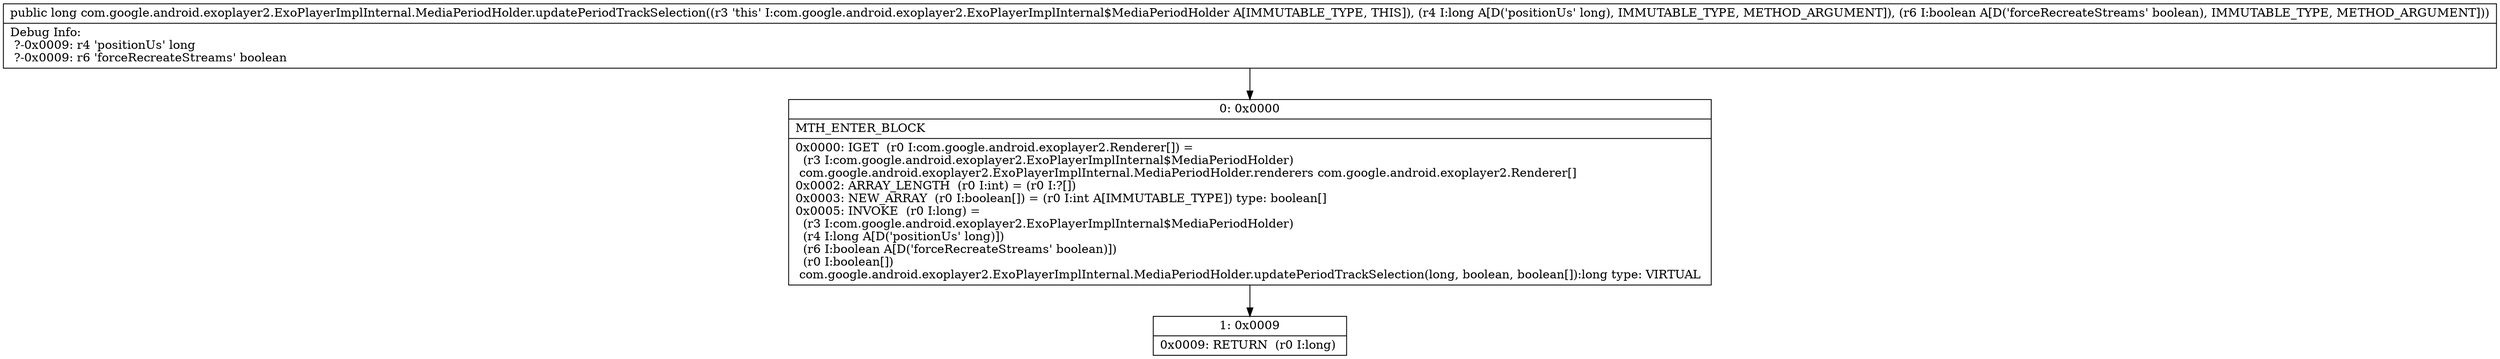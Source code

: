 digraph "CFG forcom.google.android.exoplayer2.ExoPlayerImplInternal.MediaPeriodHolder.updatePeriodTrackSelection(JZ)J" {
Node_0 [shape=record,label="{0\:\ 0x0000|MTH_ENTER_BLOCK\l|0x0000: IGET  (r0 I:com.google.android.exoplayer2.Renderer[]) = \l  (r3 I:com.google.android.exoplayer2.ExoPlayerImplInternal$MediaPeriodHolder)\l com.google.android.exoplayer2.ExoPlayerImplInternal.MediaPeriodHolder.renderers com.google.android.exoplayer2.Renderer[] \l0x0002: ARRAY_LENGTH  (r0 I:int) = (r0 I:?[]) \l0x0003: NEW_ARRAY  (r0 I:boolean[]) = (r0 I:int A[IMMUTABLE_TYPE]) type: boolean[] \l0x0005: INVOKE  (r0 I:long) = \l  (r3 I:com.google.android.exoplayer2.ExoPlayerImplInternal$MediaPeriodHolder)\l  (r4 I:long A[D('positionUs' long)])\l  (r6 I:boolean A[D('forceRecreateStreams' boolean)])\l  (r0 I:boolean[])\l com.google.android.exoplayer2.ExoPlayerImplInternal.MediaPeriodHolder.updatePeriodTrackSelection(long, boolean, boolean[]):long type: VIRTUAL \l}"];
Node_1 [shape=record,label="{1\:\ 0x0009|0x0009: RETURN  (r0 I:long) \l}"];
MethodNode[shape=record,label="{public long com.google.android.exoplayer2.ExoPlayerImplInternal.MediaPeriodHolder.updatePeriodTrackSelection((r3 'this' I:com.google.android.exoplayer2.ExoPlayerImplInternal$MediaPeriodHolder A[IMMUTABLE_TYPE, THIS]), (r4 I:long A[D('positionUs' long), IMMUTABLE_TYPE, METHOD_ARGUMENT]), (r6 I:boolean A[D('forceRecreateStreams' boolean), IMMUTABLE_TYPE, METHOD_ARGUMENT]))  | Debug Info:\l  ?\-0x0009: r4 'positionUs' long\l  ?\-0x0009: r6 'forceRecreateStreams' boolean\l}"];
MethodNode -> Node_0;
Node_0 -> Node_1;
}

